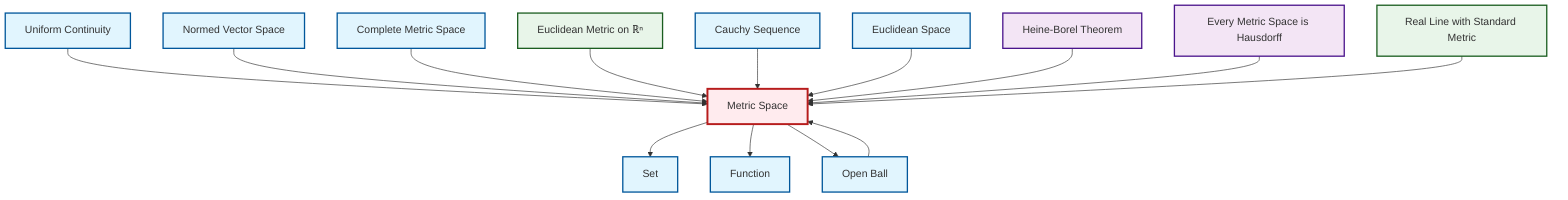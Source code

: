 graph TD
    classDef definition fill:#e1f5fe,stroke:#01579b,stroke-width:2px
    classDef theorem fill:#f3e5f5,stroke:#4a148c,stroke-width:2px
    classDef axiom fill:#fff3e0,stroke:#e65100,stroke-width:2px
    classDef example fill:#e8f5e9,stroke:#1b5e20,stroke-width:2px
    classDef current fill:#ffebee,stroke:#b71c1c,stroke-width:3px
    ex-real-line-metric["Real Line with Standard Metric"]:::example
    def-open-ball["Open Ball"]:::definition
    def-complete-metric-space["Complete Metric Space"]:::definition
    thm-metric-hausdorff["Every Metric Space is Hausdorff"]:::theorem
    def-metric-space["Metric Space"]:::definition
    def-euclidean-space["Euclidean Space"]:::definition
    def-cauchy-sequence["Cauchy Sequence"]:::definition
    def-normed-vector-space["Normed Vector Space"]:::definition
    def-function["Function"]:::definition
    def-uniform-continuity["Uniform Continuity"]:::definition
    ex-euclidean-metric["Euclidean Metric on ℝⁿ"]:::example
    def-set["Set"]:::definition
    thm-heine-borel["Heine-Borel Theorem"]:::theorem
    def-metric-space --> def-set
    def-uniform-continuity --> def-metric-space
    def-normed-vector-space --> def-metric-space
    def-complete-metric-space --> def-metric-space
    ex-euclidean-metric --> def-metric-space
    def-cauchy-sequence --> def-metric-space
    def-open-ball --> def-metric-space
    def-metric-space --> def-function
    def-metric-space --> def-open-ball
    def-euclidean-space --> def-metric-space
    thm-heine-borel --> def-metric-space
    thm-metric-hausdorff --> def-metric-space
    ex-real-line-metric --> def-metric-space
    class def-metric-space current